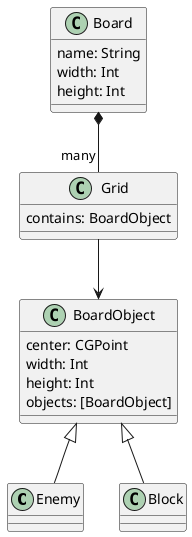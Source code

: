 @startuml
class Enemy extends BoardObject {
}

class Block extends BoardObject {
}

class Grid {
    contains: BoardObject
}

class Board {
    name: String
    width: Int
    height: Int
}

class BoardObject {
    center: CGPoint
    width: Int
    height: Int
    objects: [BoardObject]
}

Board *-- "many" Grid
Grid --> BoardObject
@enduml
